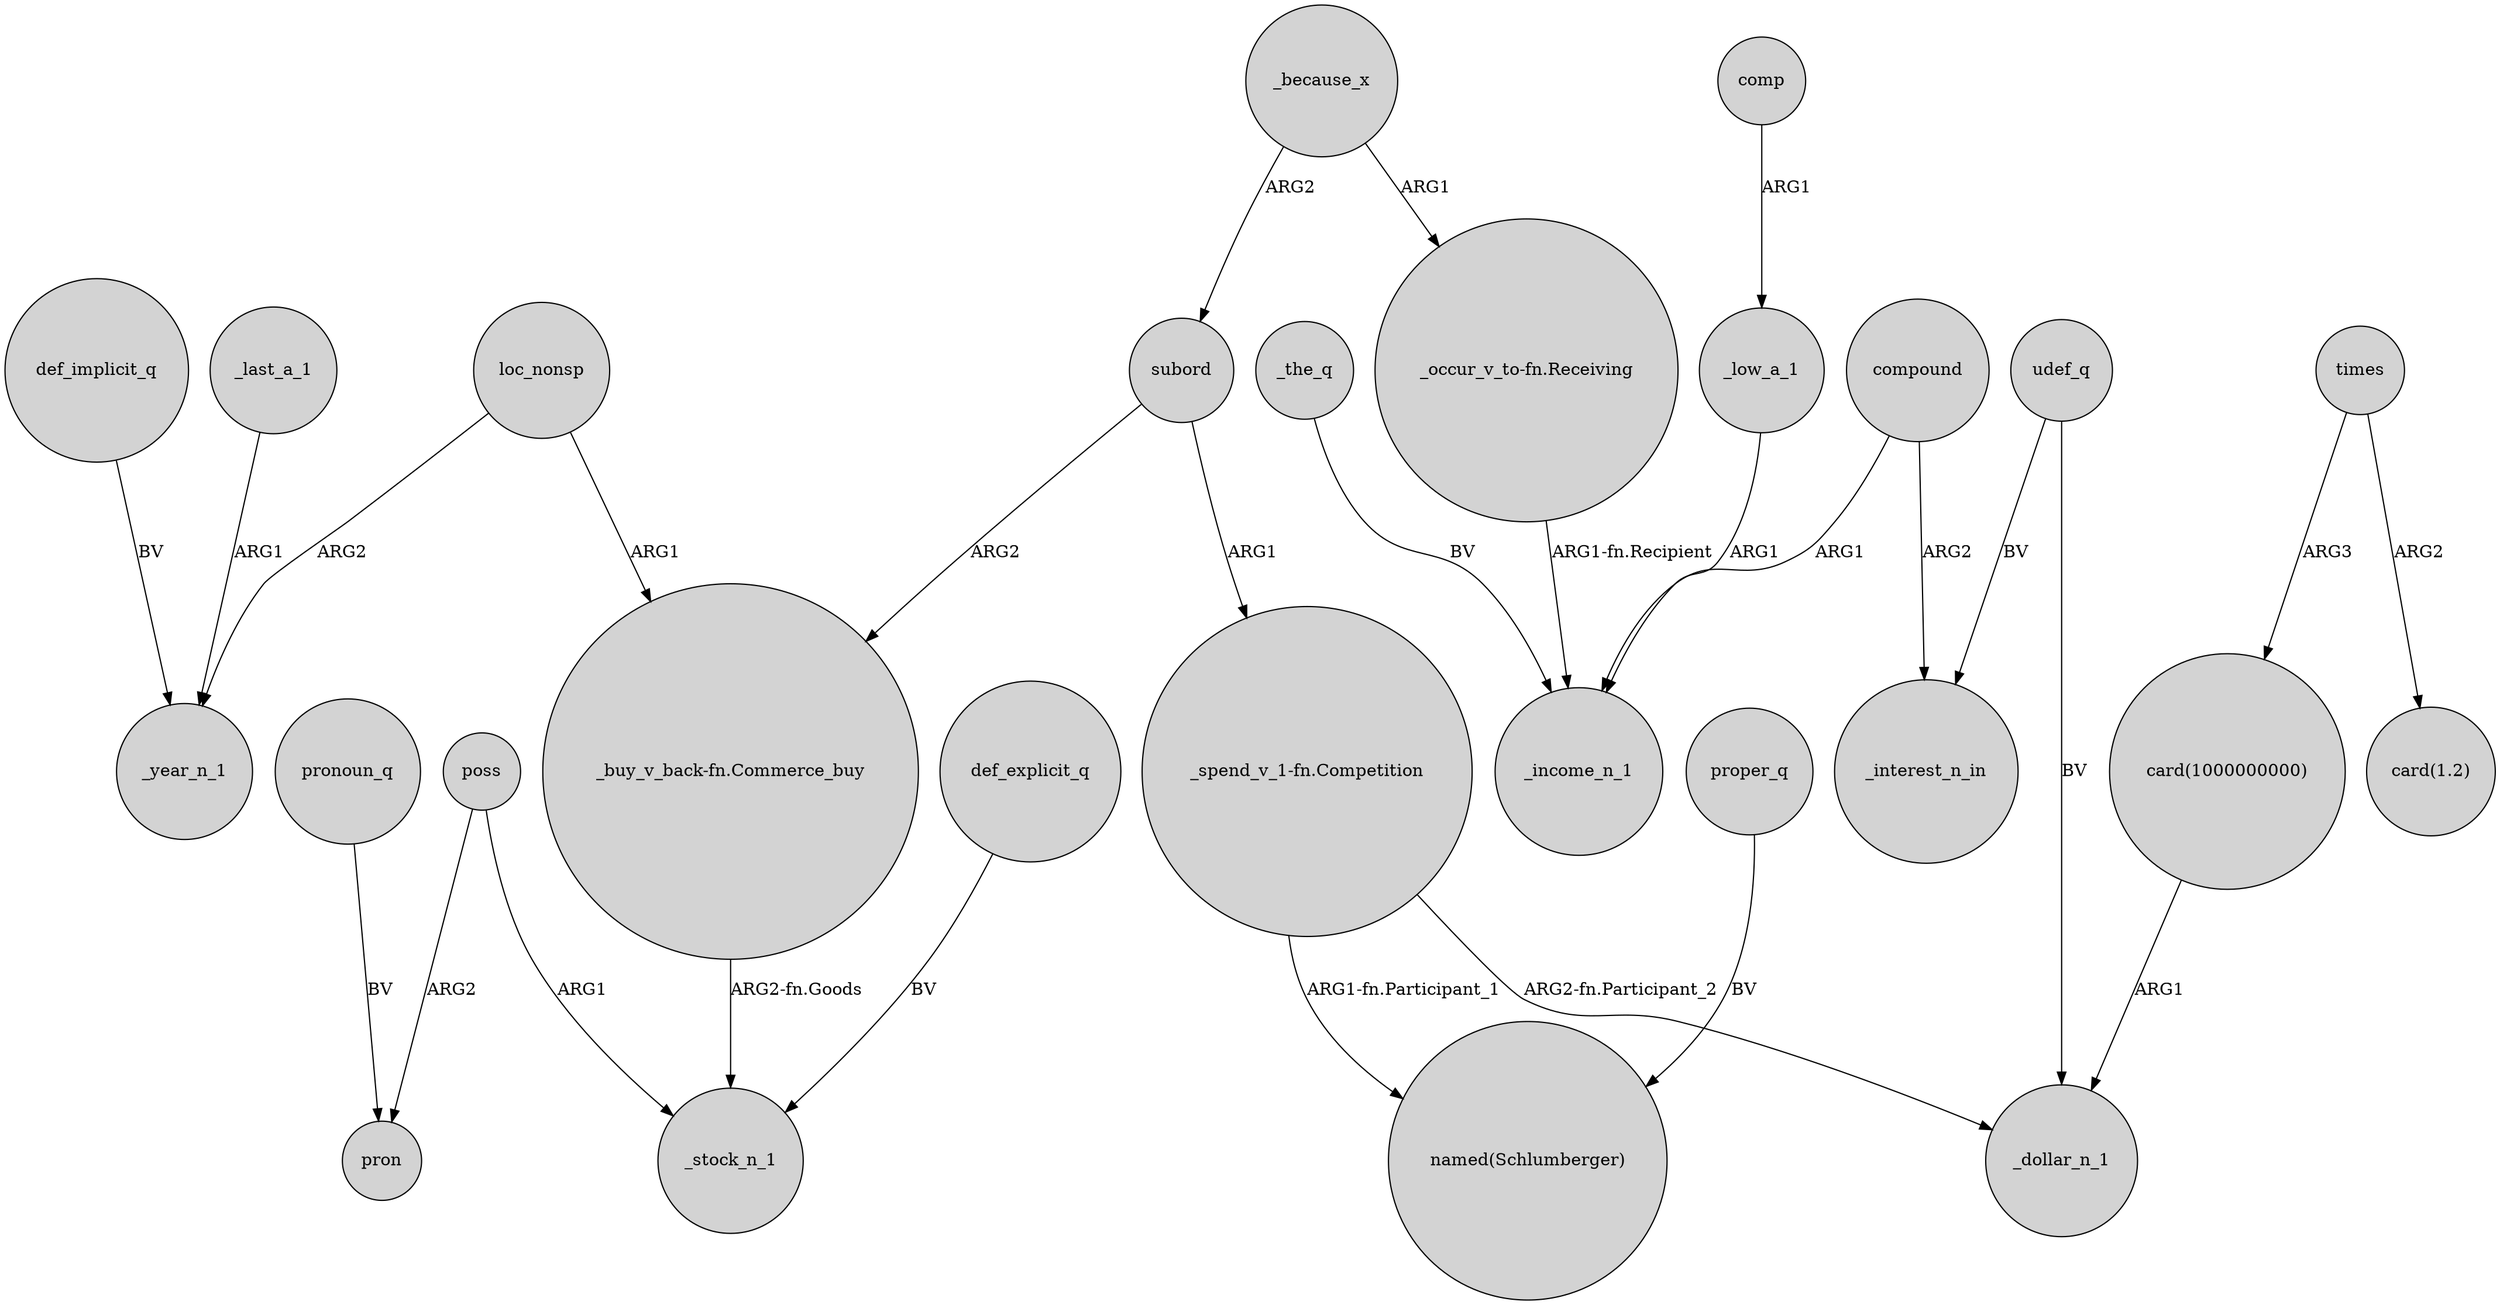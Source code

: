 digraph {
	node [shape=circle style=filled]
	"card(1000000000)" -> _dollar_n_1 [label=ARG1]
	"_spend_v_1-fn.Competition" -> _dollar_n_1 [label="ARG2-fn.Participant_2"]
	loc_nonsp -> "_buy_v_back-fn.Commerce_buy" [label=ARG1]
	comp -> _low_a_1 [label=ARG1]
	_the_q -> _income_n_1 [label=BV]
	times -> "card(1.2)" [label=ARG2]
	def_implicit_q -> _year_n_1 [label=BV]
	_because_x -> subord [label=ARG2]
	def_explicit_q -> _stock_n_1 [label=BV]
	times -> "card(1000000000)" [label=ARG3]
	loc_nonsp -> _year_n_1 [label=ARG2]
	"_spend_v_1-fn.Competition" -> "named(Schlumberger)" [label="ARG1-fn.Participant_1"]
	pronoun_q -> pron [label=BV]
	proper_q -> "named(Schlumberger)" [label=BV]
	poss -> pron [label=ARG2]
	compound -> _income_n_1 [label=ARG1]
	"_occur_v_to-fn.Receiving" -> _income_n_1 [label="ARG1-fn.Recipient"]
	_last_a_1 -> _year_n_1 [label=ARG1]
	poss -> _stock_n_1 [label=ARG1]
	udef_q -> _dollar_n_1 [label=BV]
	subord -> "_buy_v_back-fn.Commerce_buy" [label=ARG2]
	_because_x -> "_occur_v_to-fn.Receiving" [label=ARG1]
	udef_q -> _interest_n_in [label=BV]
	subord -> "_spend_v_1-fn.Competition" [label=ARG1]
	_low_a_1 -> _income_n_1 [label=ARG1]
	"_buy_v_back-fn.Commerce_buy" -> _stock_n_1 [label="ARG2-fn.Goods"]
	compound -> _interest_n_in [label=ARG2]
}

